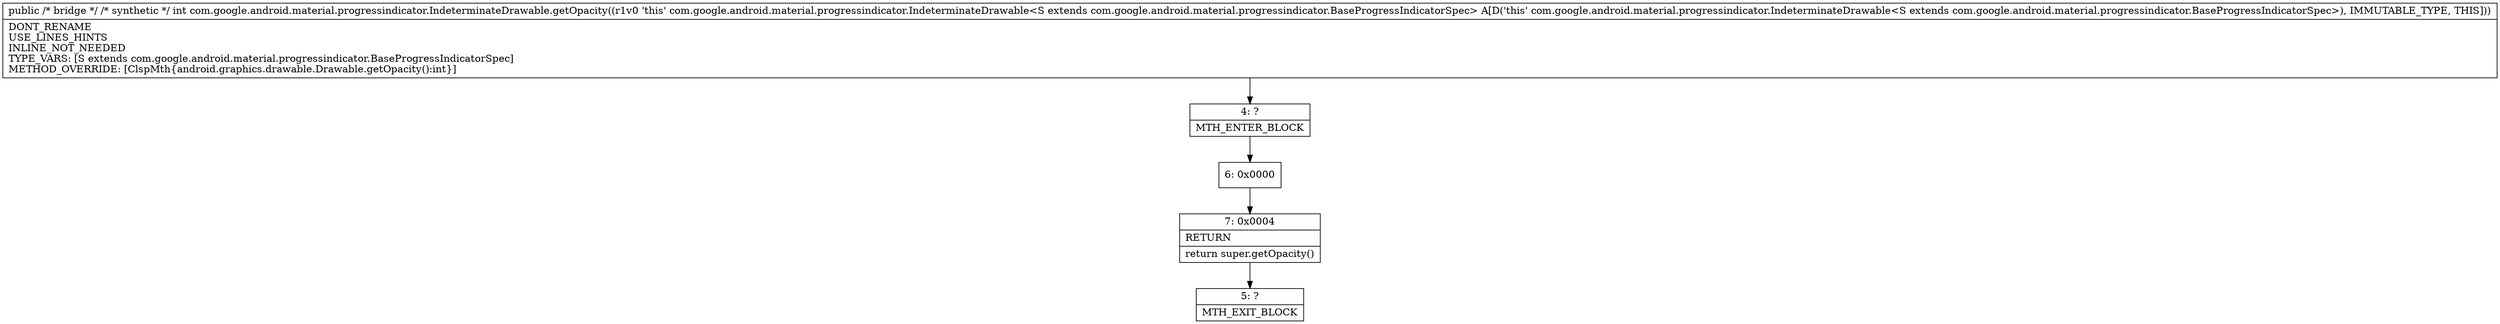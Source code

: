 digraph "CFG forcom.google.android.material.progressindicator.IndeterminateDrawable.getOpacity()I" {
Node_4 [shape=record,label="{4\:\ ?|MTH_ENTER_BLOCK\l}"];
Node_6 [shape=record,label="{6\:\ 0x0000}"];
Node_7 [shape=record,label="{7\:\ 0x0004|RETURN\l|return super.getOpacity()\l}"];
Node_5 [shape=record,label="{5\:\ ?|MTH_EXIT_BLOCK\l}"];
MethodNode[shape=record,label="{public \/* bridge *\/ \/* synthetic *\/ int com.google.android.material.progressindicator.IndeterminateDrawable.getOpacity((r1v0 'this' com.google.android.material.progressindicator.IndeterminateDrawable\<S extends com.google.android.material.progressindicator.BaseProgressIndicatorSpec\> A[D('this' com.google.android.material.progressindicator.IndeterminateDrawable\<S extends com.google.android.material.progressindicator.BaseProgressIndicatorSpec\>), IMMUTABLE_TYPE, THIS]))  | DONT_RENAME\lUSE_LINES_HINTS\lINLINE_NOT_NEEDED\lTYPE_VARS: [S extends com.google.android.material.progressindicator.BaseProgressIndicatorSpec]\lMETHOD_OVERRIDE: [ClspMth\{android.graphics.drawable.Drawable.getOpacity():int\}]\l}"];
MethodNode -> Node_4;Node_4 -> Node_6;
Node_6 -> Node_7;
Node_7 -> Node_5;
}

